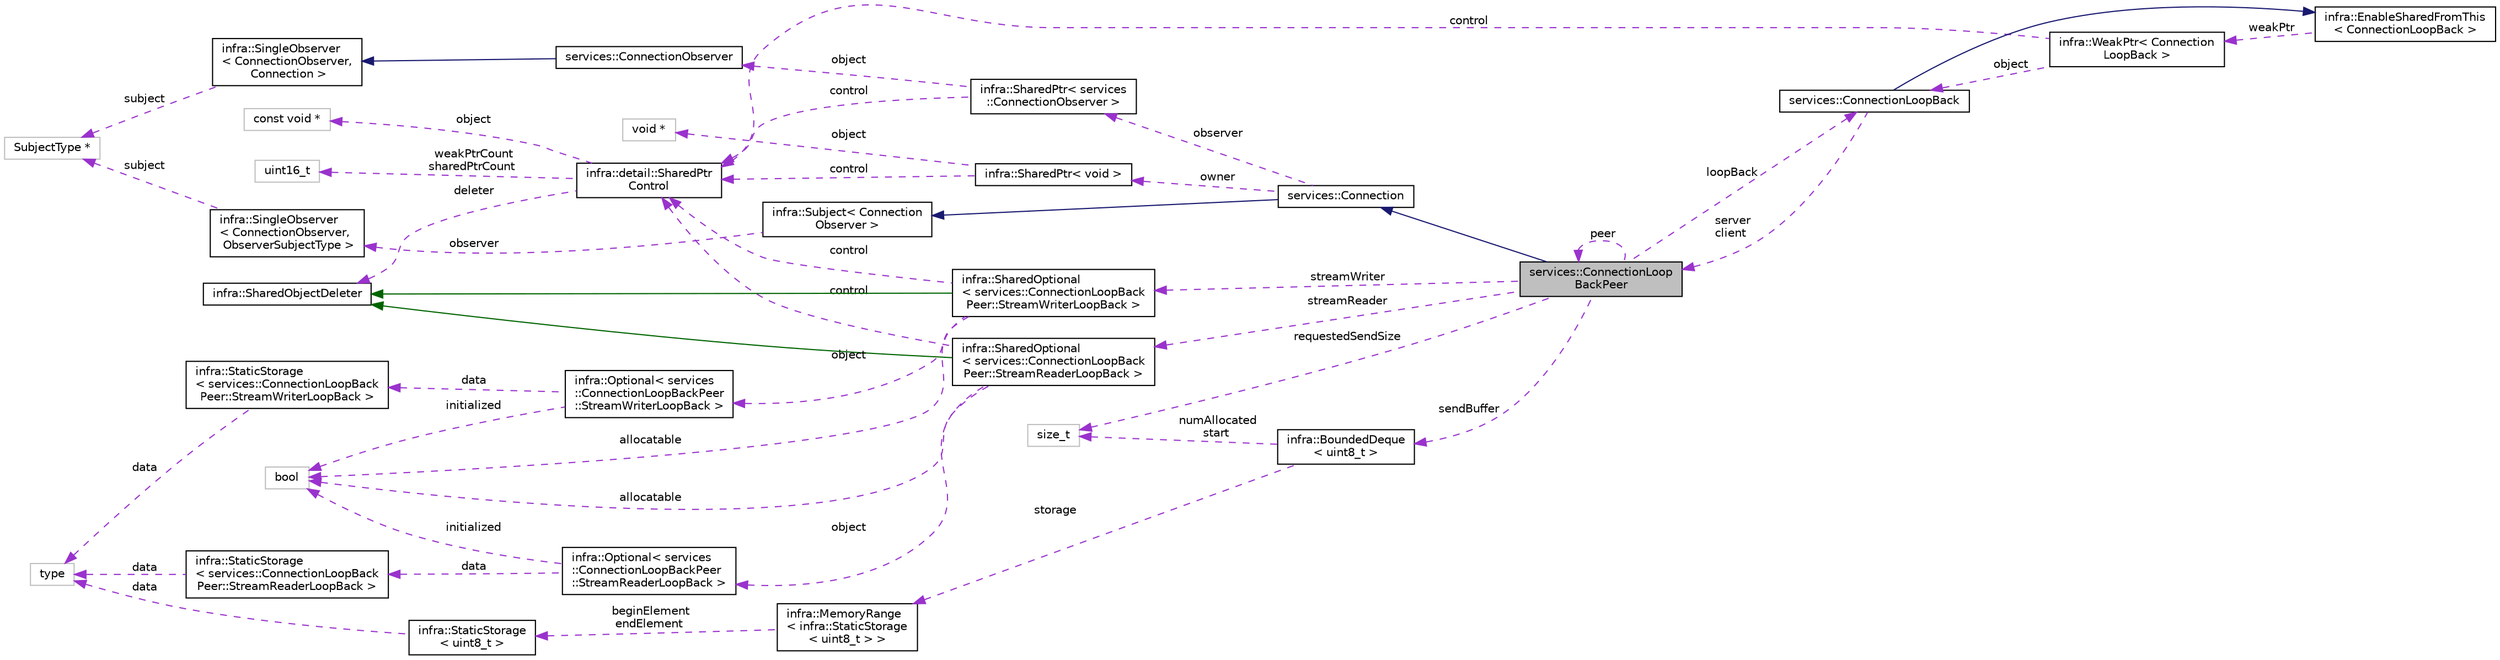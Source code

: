 digraph "services::ConnectionLoopBackPeer"
{
 // INTERACTIVE_SVG=YES
  edge [fontname="Helvetica",fontsize="10",labelfontname="Helvetica",labelfontsize="10"];
  node [fontname="Helvetica",fontsize="10",shape=record];
  rankdir="LR";
  Node3 [label="services::ConnectionLoop\lBackPeer",height=0.2,width=0.4,color="black", fillcolor="grey75", style="filled", fontcolor="black"];
  Node4 -> Node3 [dir="back",color="midnightblue",fontsize="10",style="solid",fontname="Helvetica"];
  Node4 [label="services::Connection",height=0.2,width=0.4,color="black", fillcolor="white", style="filled",URL="$d0/dde/classservices_1_1_connection.html"];
  Node5 -> Node4 [dir="back",color="midnightblue",fontsize="10",style="solid",fontname="Helvetica"];
  Node5 [label="infra::Subject\< Connection\lObserver \>",height=0.2,width=0.4,color="black", fillcolor="white", style="filled",URL="$d1/db2/classinfra_1_1_subject.html"];
  Node6 -> Node5 [dir="back",color="darkorchid3",fontsize="10",style="dashed",label=" observer" ,fontname="Helvetica"];
  Node6 [label="infra::SingleObserver\l\< ConnectionObserver,\l ObserverSubjectType \>",height=0.2,width=0.4,color="black", fillcolor="white", style="filled",URL="$dc/d4c/classinfra_1_1_single_observer.html"];
  Node7 -> Node6 [dir="back",color="darkorchid3",fontsize="10",style="dashed",label=" subject" ,fontname="Helvetica"];
  Node7 [label="SubjectType *",height=0.2,width=0.4,color="grey75", fillcolor="white", style="filled"];
  Node8 -> Node4 [dir="back",color="darkorchid3",fontsize="10",style="dashed",label=" observer" ,fontname="Helvetica"];
  Node8 [label="infra::SharedPtr\< services\l::ConnectionObserver \>",height=0.2,width=0.4,color="black", fillcolor="white", style="filled",URL="$d1/d17/classinfra_1_1_shared_ptr.html"];
  Node9 -> Node8 [dir="back",color="darkorchid3",fontsize="10",style="dashed",label=" object" ,fontname="Helvetica"];
  Node9 [label="services::ConnectionObserver",height=0.2,width=0.4,color="black", fillcolor="white", style="filled",URL="$dc/de5/classservices_1_1_connection_observer.html"];
  Node10 -> Node9 [dir="back",color="midnightblue",fontsize="10",style="solid",fontname="Helvetica"];
  Node10 [label="infra::SingleObserver\l\< ConnectionObserver,\l Connection \>",height=0.2,width=0.4,color="black", fillcolor="white", style="filled",URL="$dc/d4c/classinfra_1_1_single_observer.html"];
  Node7 -> Node10 [dir="back",color="darkorchid3",fontsize="10",style="dashed",label=" subject" ,fontname="Helvetica"];
  Node11 -> Node8 [dir="back",color="darkorchid3",fontsize="10",style="dashed",label=" control" ,fontname="Helvetica"];
  Node11 [label="infra::detail::SharedPtr\lControl",height=0.2,width=0.4,color="black", fillcolor="white", style="filled",URL="$dd/d9a/classinfra_1_1detail_1_1_shared_ptr_control.html"];
  Node12 -> Node11 [dir="back",color="darkorchid3",fontsize="10",style="dashed",label=" object" ,fontname="Helvetica"];
  Node12 [label="const void *",height=0.2,width=0.4,color="grey75", fillcolor="white", style="filled"];
  Node13 -> Node11 [dir="back",color="darkorchid3",fontsize="10",style="dashed",label=" weakPtrCount\nsharedPtrCount" ,fontname="Helvetica"];
  Node13 [label="uint16_t",height=0.2,width=0.4,color="grey75", fillcolor="white", style="filled"];
  Node14 -> Node11 [dir="back",color="darkorchid3",fontsize="10",style="dashed",label=" deleter" ,fontname="Helvetica"];
  Node14 [label="infra::SharedObjectDeleter",height=0.2,width=0.4,color="black", fillcolor="white", style="filled",URL="$da/dcd/classinfra_1_1_shared_object_deleter.html"];
  Node15 -> Node4 [dir="back",color="darkorchid3",fontsize="10",style="dashed",label=" owner" ,fontname="Helvetica"];
  Node15 [label="infra::SharedPtr\< void \>",height=0.2,width=0.4,color="black", fillcolor="white", style="filled",URL="$d1/d17/classinfra_1_1_shared_ptr.html"];
  Node11 -> Node15 [dir="back",color="darkorchid3",fontsize="10",style="dashed",label=" control" ,fontname="Helvetica"];
  Node16 -> Node15 [dir="back",color="darkorchid3",fontsize="10",style="dashed",label=" object" ,fontname="Helvetica"];
  Node16 [label="void *",height=0.2,width=0.4,color="grey75", fillcolor="white", style="filled"];
  Node17 -> Node3 [dir="back",color="darkorchid3",fontsize="10",style="dashed",label=" loopBack" ,fontname="Helvetica"];
  Node17 [label="services::ConnectionLoopBack",height=0.2,width=0.4,color="black", fillcolor="white", style="filled",URL="$d4/d7a/classservices_1_1_connection_loop_back.html"];
  Node18 -> Node17 [dir="back",color="midnightblue",fontsize="10",style="solid",fontname="Helvetica"];
  Node18 [label="infra::EnableSharedFromThis\l\< ConnectionLoopBack \>",height=0.2,width=0.4,color="black", fillcolor="white", style="filled",URL="$dd/df1/classinfra_1_1_enable_shared_from_this.html"];
  Node19 -> Node18 [dir="back",color="darkorchid3",fontsize="10",style="dashed",label=" weakPtr" ,fontname="Helvetica"];
  Node19 [label="infra::WeakPtr\< Connection\lLoopBack \>",height=0.2,width=0.4,color="black", fillcolor="white", style="filled",URL="$d3/daa/classinfra_1_1_weak_ptr.html"];
  Node17 -> Node19 [dir="back",color="darkorchid3",fontsize="10",style="dashed",label=" object" ,fontname="Helvetica"];
  Node11 -> Node19 [dir="back",color="darkorchid3",fontsize="10",style="dashed",label=" control" ,fontname="Helvetica"];
  Node3 -> Node17 [dir="back",color="darkorchid3",fontsize="10",style="dashed",label=" server\nclient" ,fontname="Helvetica"];
  Node20 -> Node3 [dir="back",color="darkorchid3",fontsize="10",style="dashed",label=" streamWriter" ,fontname="Helvetica"];
  Node20 [label="infra::SharedOptional\l\< services::ConnectionLoopBack\lPeer::StreamWriterLoopBack \>",height=0.2,width=0.4,color="black", fillcolor="white", style="filled",URL="$d1/d7f/classinfra_1_1_shared_optional.html"];
  Node14 -> Node20 [dir="back",color="darkgreen",fontsize="10",style="solid",fontname="Helvetica"];
  Node21 -> Node20 [dir="back",color="darkorchid3",fontsize="10",style="dashed",label=" object" ,fontname="Helvetica"];
  Node21 [label="infra::Optional\< services\l::ConnectionLoopBackPeer\l::StreamWriterLoopBack \>",height=0.2,width=0.4,color="black", fillcolor="white", style="filled",URL="$dc/df7/classinfra_1_1_optional.html"];
  Node22 -> Node21 [dir="back",color="darkorchid3",fontsize="10",style="dashed",label=" data" ,fontname="Helvetica"];
  Node22 [label="infra::StaticStorage\l\< services::ConnectionLoopBack\lPeer::StreamWriterLoopBack \>",height=0.2,width=0.4,color="black", fillcolor="white", style="filled",URL="$d0/d8c/classinfra_1_1_static_storage.html"];
  Node23 -> Node22 [dir="back",color="darkorchid3",fontsize="10",style="dashed",label=" data" ,fontname="Helvetica"];
  Node23 [label="type",height=0.2,width=0.4,color="grey75", fillcolor="white", style="filled"];
  Node24 -> Node21 [dir="back",color="darkorchid3",fontsize="10",style="dashed",label=" initialized" ,fontname="Helvetica"];
  Node24 [label="bool",height=0.2,width=0.4,color="grey75", fillcolor="white", style="filled"];
  Node11 -> Node20 [dir="back",color="darkorchid3",fontsize="10",style="dashed",label=" control" ,fontname="Helvetica"];
  Node24 -> Node20 [dir="back",color="darkorchid3",fontsize="10",style="dashed",label=" allocatable" ,fontname="Helvetica"];
  Node3 -> Node3 [dir="back",color="darkorchid3",fontsize="10",style="dashed",label=" peer" ,fontname="Helvetica"];
  Node25 -> Node3 [dir="back",color="darkorchid3",fontsize="10",style="dashed",label=" streamReader" ,fontname="Helvetica"];
  Node25 [label="infra::SharedOptional\l\< services::ConnectionLoopBack\lPeer::StreamReaderLoopBack \>",height=0.2,width=0.4,color="black", fillcolor="white", style="filled",URL="$d1/d7f/classinfra_1_1_shared_optional.html"];
  Node14 -> Node25 [dir="back",color="darkgreen",fontsize="10",style="solid",fontname="Helvetica"];
  Node26 -> Node25 [dir="back",color="darkorchid3",fontsize="10",style="dashed",label=" object" ,fontname="Helvetica"];
  Node26 [label="infra::Optional\< services\l::ConnectionLoopBackPeer\l::StreamReaderLoopBack \>",height=0.2,width=0.4,color="black", fillcolor="white", style="filled",URL="$dc/df7/classinfra_1_1_optional.html"];
  Node27 -> Node26 [dir="back",color="darkorchid3",fontsize="10",style="dashed",label=" data" ,fontname="Helvetica"];
  Node27 [label="infra::StaticStorage\l\< services::ConnectionLoopBack\lPeer::StreamReaderLoopBack \>",height=0.2,width=0.4,color="black", fillcolor="white", style="filled",URL="$d0/d8c/classinfra_1_1_static_storage.html"];
  Node23 -> Node27 [dir="back",color="darkorchid3",fontsize="10",style="dashed",label=" data" ,fontname="Helvetica"];
  Node24 -> Node26 [dir="back",color="darkorchid3",fontsize="10",style="dashed",label=" initialized" ,fontname="Helvetica"];
  Node11 -> Node25 [dir="back",color="darkorchid3",fontsize="10",style="dashed",label=" control" ,fontname="Helvetica"];
  Node24 -> Node25 [dir="back",color="darkorchid3",fontsize="10",style="dashed",label=" allocatable" ,fontname="Helvetica"];
  Node28 -> Node3 [dir="back",color="darkorchid3",fontsize="10",style="dashed",label=" requestedSendSize" ,fontname="Helvetica"];
  Node28 [label="size_t",height=0.2,width=0.4,color="grey75", fillcolor="white", style="filled"];
  Node29 -> Node3 [dir="back",color="darkorchid3",fontsize="10",style="dashed",label=" sendBuffer" ,fontname="Helvetica"];
  Node29 [label="infra::BoundedDeque\l\< uint8_t \>",height=0.2,width=0.4,color="black", fillcolor="white", style="filled",URL="$d5/db7/classinfra_1_1_bounded_deque.html"];
  Node30 -> Node29 [dir="back",color="darkorchid3",fontsize="10",style="dashed",label=" storage" ,fontname="Helvetica"];
  Node30 [label="infra::MemoryRange\l\< infra::StaticStorage\l\< uint8_t \> \>",height=0.2,width=0.4,color="black", fillcolor="white", style="filled",URL="$d0/d6d/classinfra_1_1_memory_range.html"];
  Node31 -> Node30 [dir="back",color="darkorchid3",fontsize="10",style="dashed",label=" beginElement\nendElement" ,fontname="Helvetica"];
  Node31 [label="infra::StaticStorage\l\< uint8_t \>",height=0.2,width=0.4,color="black", fillcolor="white", style="filled",URL="$d0/d8c/classinfra_1_1_static_storage.html"];
  Node23 -> Node31 [dir="back",color="darkorchid3",fontsize="10",style="dashed",label=" data" ,fontname="Helvetica"];
  Node28 -> Node29 [dir="back",color="darkorchid3",fontsize="10",style="dashed",label=" numAllocated\nstart" ,fontname="Helvetica"];
}
